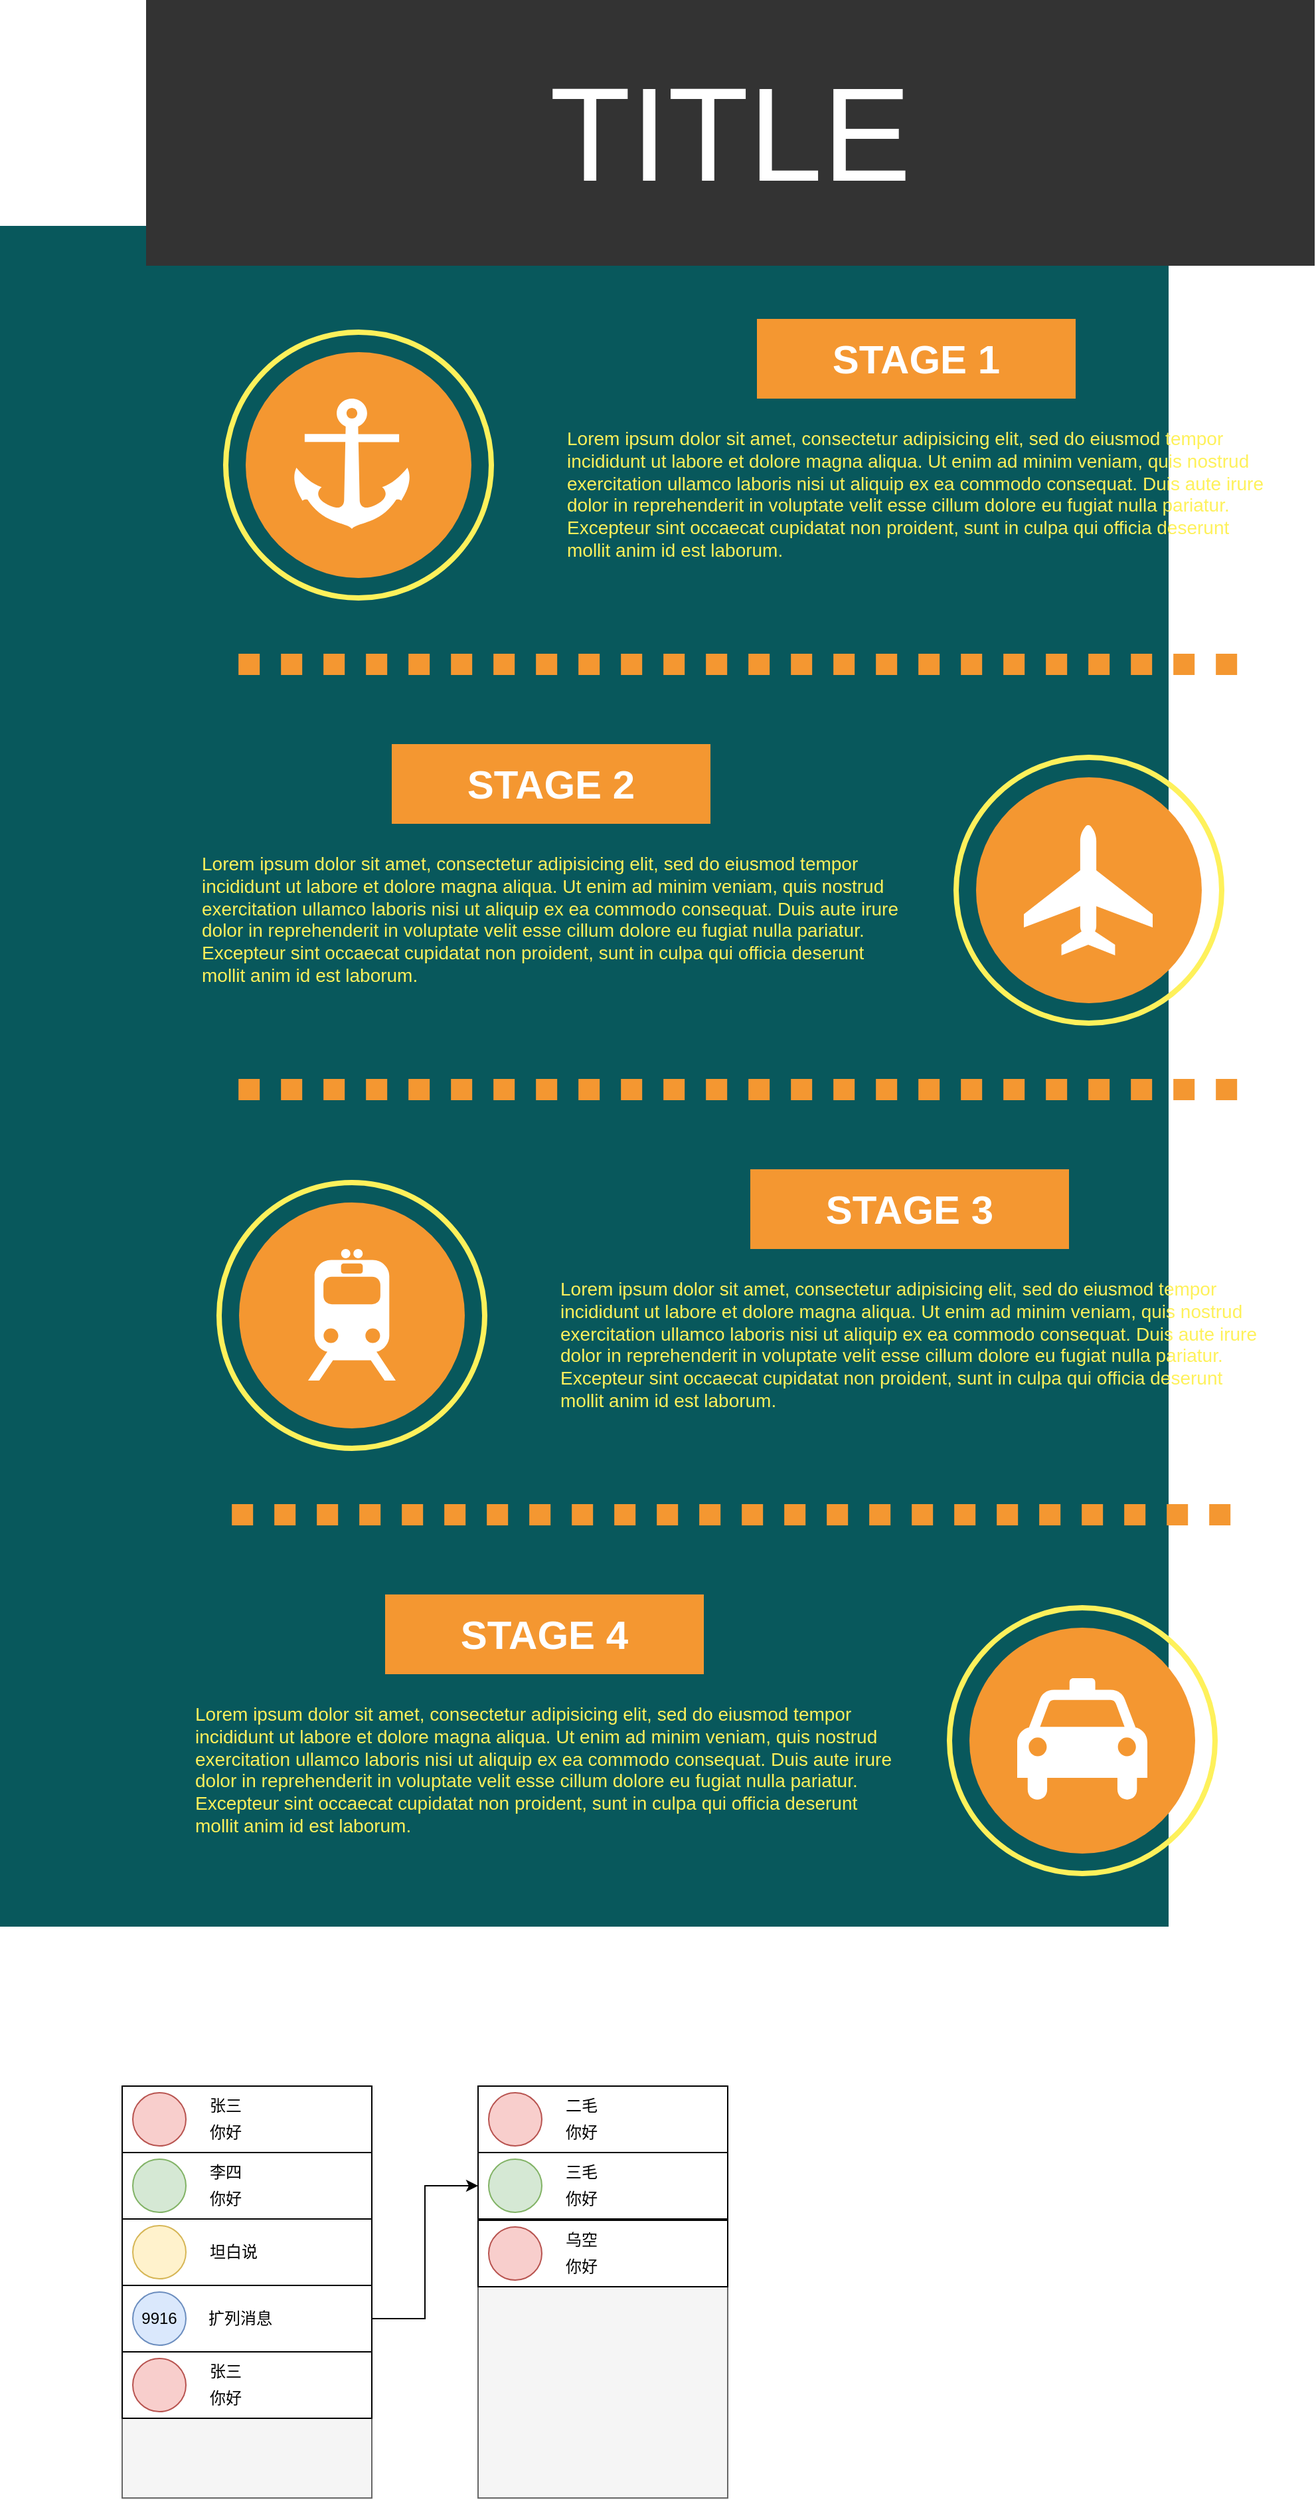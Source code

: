 <mxfile version="12.8.2" type="github">
  <diagram name="Page-1" id="5348f1db-0dfa-24cf-5d06-2057accb5106">
    <mxGraphModel dx="782" dy="388" grid="0" gridSize="10" guides="1" tooltips="1" connect="1" arrows="1" fold="1" page="1" pageScale="1.5" pageWidth="826" pageHeight="1169" background="#ffffff" math="0" shadow="0">
      <root>
        <mxCell id="0" style=";html=1;" />
        <mxCell id="1" style=";html=1;" parent="0" />
        <mxCell id="55dd390204d0f602-3" value="" style="whiteSpace=wrap;html=1;rounded=0;shadow=0;dashed=0;strokeColor=none;strokeWidth=4;fillColor=#08585C;gradientColor=none;fontFamily=Helvetica;fontSize=100;fontColor=#FFFFFF;align=center;" parent="1" vertex="1">
          <mxGeometry x="90" y="250" width="880" height="1280" as="geometry" />
        </mxCell>
        <mxCell id="55dd390204d0f602-1" value="TITLE" style="whiteSpace=wrap;html=1;rounded=0;shadow=0;dashed=0;strokeColor=none;strokeWidth=4;fillColor=#333333;gradientColor=none;fontFamily=Helvetica;fontSize=100;fontColor=#FFFFFF;align=center;" parent="1" vertex="1">
          <mxGeometry x="200" y="80" width="880" height="200" as="geometry" />
        </mxCell>
        <mxCell id="55dd390204d0f602-2" value="" style="ellipse;whiteSpace=wrap;html=1;rounded=0;shadow=0;dashed=0;strokeColor=#FEF15B;strokeWidth=4;fillColor=none;gradientColor=none;fontFamily=Helvetica;fontSize=100;fontColor=#FFFFFF;align=center;" parent="1" vertex="1">
          <mxGeometry x="260" y="330" width="200" height="200" as="geometry" />
        </mxCell>
        <mxCell id="55dd390204d0f602-4" value="" style="ellipse;whiteSpace=wrap;html=1;rounded=0;shadow=0;dashed=0;strokeColor=none;strokeWidth=4;fillColor=#F49731;gradientColor=none;fontFamily=Helvetica;fontSize=100;fontColor=#FFFFFF;align=center;" parent="1" vertex="1">
          <mxGeometry x="275" y="345" width="170" height="170" as="geometry" />
        </mxCell>
        <mxCell id="55dd390204d0f602-5" value="" style="endArrow=none;html=1;dashed=1;dashPattern=1 1;labelBackgroundColor=none;strokeColor=#F49731;fontFamily=Helvetica;fontSize=100;fontColor=#FFFFFF;strokeWidth=16;" parent="1" edge="1">
          <mxGeometry width="50" height="50" relative="1" as="geometry">
            <mxPoint x="269.588" y="580" as="sourcePoint" />
            <mxPoint x="1029" y="580" as="targetPoint" />
          </mxGeometry>
        </mxCell>
        <mxCell id="55dd390204d0f602-6" value="STAGE 1" style="whiteSpace=wrap;html=1;rounded=0;shadow=0;dashed=0;strokeColor=none;strokeWidth=4;fillColor=#F49731;gradientColor=none;fontFamily=Helvetica;fontSize=30;fontColor=#FFFFFF;align=center;fontStyle=1" parent="1" vertex="1">
          <mxGeometry x="660" y="320" width="240" height="60" as="geometry" />
        </mxCell>
        <mxCell id="55dd390204d0f602-8" value="Lorem ipsum dolor sit amet, consectetur adipisicing elit, sed do eiusmod tempor incididunt ut labore et dolore magna aliqua. Ut enim ad minim veniam, quis nostrud exercitation ullamco laboris nisi ut aliquip ex ea commodo consequat. Duis aute irure dolor in reprehenderit in voluptate velit esse cillum dolore eu fugiat nulla pariatur. Excepteur sint occaecat cupidatat non proident, sunt in culpa qui officia deserunt mollit anim id est laborum." style="text;spacingTop=-5;fillColor=#ffffff;whiteSpace=wrap;html=1;align=left;fontSize=14;fontFamily=Helvetica;fillColor=none;strokeColor=none;rounded=0;shadow=0;dashed=0;fontColor=#FEF15B;" parent="1" vertex="1">
          <mxGeometry x="515" y="400" width="535" height="130" as="geometry" />
        </mxCell>
        <mxCell id="55dd390204d0f602-9" value="" style="ellipse;whiteSpace=wrap;html=1;rounded=0;shadow=0;dashed=0;strokeColor=#FEF15B;strokeWidth=4;fillColor=none;gradientColor=none;fontFamily=Helvetica;fontSize=100;fontColor=#FFFFFF;align=center;" parent="1" vertex="1">
          <mxGeometry x="810" y="650" width="200" height="200" as="geometry" />
        </mxCell>
        <mxCell id="55dd390204d0f602-10" value="" style="ellipse;whiteSpace=wrap;html=1;rounded=0;shadow=0;dashed=0;strokeColor=none;strokeWidth=4;fillColor=#F49731;gradientColor=none;fontFamily=Helvetica;fontSize=100;fontColor=#FFFFFF;align=center;" parent="1" vertex="1">
          <mxGeometry x="825" y="665" width="170" height="170" as="geometry" />
        </mxCell>
        <mxCell id="55dd390204d0f602-11" value="" style="endArrow=none;html=1;dashed=1;dashPattern=1 1;labelBackgroundColor=none;strokeColor=#F49731;fontFamily=Helvetica;fontSize=100;fontColor=#FFFFFF;strokeWidth=16;" parent="1" edge="1">
          <mxGeometry width="50" height="50" relative="1" as="geometry">
            <mxPoint x="269.588" y="900" as="sourcePoint" />
            <mxPoint x="1029" y="900" as="targetPoint" />
          </mxGeometry>
        </mxCell>
        <mxCell id="55dd390204d0f602-12" value="STAGE 2" style="whiteSpace=wrap;html=1;rounded=0;shadow=0;dashed=0;strokeColor=none;strokeWidth=4;fillColor=#F49731;gradientColor=none;fontFamily=Helvetica;fontSize=30;fontColor=#FFFFFF;align=center;fontStyle=1" parent="1" vertex="1">
          <mxGeometry x="385" y="640" width="240" height="60" as="geometry" />
        </mxCell>
        <mxCell id="55dd390204d0f602-13" value="Lorem ipsum dolor sit amet, consectetur adipisicing elit, sed do eiusmod tempor incididunt ut labore et dolore magna aliqua. Ut enim ad minim veniam, quis nostrud exercitation ullamco laboris nisi ut aliquip ex ea commodo consequat. Duis aute irure dolor in reprehenderit in voluptate velit esse cillum dolore eu fugiat nulla pariatur. Excepteur sint occaecat cupidatat non proident, sunt in culpa qui officia deserunt mollit anim id est laborum." style="text;spacingTop=-5;fillColor=#ffffff;whiteSpace=wrap;html=1;align=left;fontSize=14;fontFamily=Helvetica;fillColor=none;strokeColor=none;rounded=0;shadow=0;dashed=0;fontColor=#FEF15B;" parent="1" vertex="1">
          <mxGeometry x="240" y="720" width="535" height="130" as="geometry" />
        </mxCell>
        <mxCell id="55dd390204d0f602-14" value="" style="ellipse;whiteSpace=wrap;html=1;rounded=0;shadow=0;dashed=0;strokeColor=#FEF15B;strokeWidth=4;fillColor=none;gradientColor=none;fontFamily=Helvetica;fontSize=100;fontColor=#FFFFFF;align=center;" parent="1" vertex="1">
          <mxGeometry x="255" y="970" width="200" height="200" as="geometry" />
        </mxCell>
        <mxCell id="55dd390204d0f602-15" value="" style="ellipse;whiteSpace=wrap;html=1;rounded=0;shadow=0;dashed=0;strokeColor=none;strokeWidth=4;fillColor=#F49731;gradientColor=none;fontFamily=Helvetica;fontSize=100;fontColor=#FFFFFF;align=center;" parent="1" vertex="1">
          <mxGeometry x="270" y="985" width="170" height="170" as="geometry" />
        </mxCell>
        <mxCell id="55dd390204d0f602-16" value="" style="endArrow=none;html=1;dashed=1;dashPattern=1 1;labelBackgroundColor=none;strokeColor=#F49731;fontFamily=Helvetica;fontSize=100;fontColor=#FFFFFF;strokeWidth=16;" parent="1" edge="1">
          <mxGeometry width="50" height="50" relative="1" as="geometry">
            <mxPoint x="264.588" y="1220.0" as="sourcePoint" />
            <mxPoint x="1024" y="1220.0" as="targetPoint" />
          </mxGeometry>
        </mxCell>
        <mxCell id="55dd390204d0f602-17" value="STAGE 3" style="whiteSpace=wrap;html=1;rounded=0;shadow=0;dashed=0;strokeColor=none;strokeWidth=4;fillColor=#F49731;gradientColor=none;fontFamily=Helvetica;fontSize=30;fontColor=#FFFFFF;align=center;fontStyle=1" parent="1" vertex="1">
          <mxGeometry x="655" y="960" width="240" height="60" as="geometry" />
        </mxCell>
        <mxCell id="55dd390204d0f602-18" value="Lorem ipsum dolor sit amet, consectetur adipisicing elit, sed do eiusmod tempor incididunt ut labore et dolore magna aliqua. Ut enim ad minim veniam, quis nostrud exercitation ullamco laboris nisi ut aliquip ex ea commodo consequat. Duis aute irure dolor in reprehenderit in voluptate velit esse cillum dolore eu fugiat nulla pariatur. Excepteur sint occaecat cupidatat non proident, sunt in culpa qui officia deserunt mollit anim id est laborum." style="text;spacingTop=-5;fillColor=#ffffff;whiteSpace=wrap;html=1;align=left;fontSize=14;fontFamily=Helvetica;fillColor=none;strokeColor=none;rounded=0;shadow=0;dashed=0;fontColor=#FEF15B;" parent="1" vertex="1">
          <mxGeometry x="510" y="1040" width="535" height="130" as="geometry" />
        </mxCell>
        <mxCell id="55dd390204d0f602-19" value="" style="ellipse;whiteSpace=wrap;html=1;rounded=0;shadow=0;dashed=0;strokeColor=#FEF15B;strokeWidth=4;fillColor=none;gradientColor=none;fontFamily=Helvetica;fontSize=100;fontColor=#FFFFFF;align=center;" parent="1" vertex="1">
          <mxGeometry x="805" y="1290" width="200" height="200" as="geometry" />
        </mxCell>
        <mxCell id="55dd390204d0f602-20" value="" style="ellipse;whiteSpace=wrap;html=1;rounded=0;shadow=0;dashed=0;strokeColor=none;strokeWidth=4;fillColor=#F49731;gradientColor=none;fontFamily=Helvetica;fontSize=100;fontColor=#FFFFFF;align=center;" parent="1" vertex="1">
          <mxGeometry x="820" y="1305" width="170" height="170" as="geometry" />
        </mxCell>
        <mxCell id="55dd390204d0f602-22" value="STAGE 4" style="whiteSpace=wrap;html=1;rounded=0;shadow=0;dashed=0;strokeColor=none;strokeWidth=4;fillColor=#F49731;gradientColor=none;fontFamily=Helvetica;fontSize=30;fontColor=#FFFFFF;align=center;fontStyle=1" parent="1" vertex="1">
          <mxGeometry x="380" y="1280" width="240" height="60" as="geometry" />
        </mxCell>
        <mxCell id="55dd390204d0f602-23" value="Lorem ipsum dolor sit amet, consectetur adipisicing elit, sed do eiusmod tempor incididunt ut labore et dolore magna aliqua. Ut enim ad minim veniam, quis nostrud exercitation ullamco laboris nisi ut aliquip ex ea commodo consequat. Duis aute irure dolor in reprehenderit in voluptate velit esse cillum dolore eu fugiat nulla pariatur. Excepteur sint occaecat cupidatat non proident, sunt in culpa qui officia deserunt mollit anim id est laborum." style="text;spacingTop=-5;fillColor=#ffffff;whiteSpace=wrap;html=1;align=left;fontSize=14;fontFamily=Helvetica;fillColor=none;strokeColor=none;rounded=0;shadow=0;dashed=0;fontColor=#FEF15B;" parent="1" vertex="1">
          <mxGeometry x="235" y="1360" width="535" height="130" as="geometry" />
        </mxCell>
        <mxCell id="55dd390204d0f602-24" value="" style="shape=mxgraph.signs.transportation.anchor_2;html=1;fillColor=#FFFFFF;strokeColor=none;verticalLabelPosition=bottom;verticalAlign=top;align=center;rounded=0;shadow=0;dashed=0;fontFamily=Helvetica;fontSize=14;fontColor=#FEF15B;" parent="1" vertex="1">
          <mxGeometry x="308" y="380" width="94" height="98" as="geometry" />
        </mxCell>
        <mxCell id="55dd390204d0f602-25" value="" style="shape=mxgraph.signs.transportation.airplane_3;html=1;fillColor=#FFFFFF;strokeColor=none;verticalLabelPosition=bottom;verticalAlign=top;align=center;rounded=0;shadow=0;dashed=0;fontFamily=Helvetica;fontSize=14;fontColor=#FEF15B;" parent="1" vertex="1">
          <mxGeometry x="861" y="701" width="97" height="98" as="geometry" />
        </mxCell>
        <mxCell id="55dd390204d0f602-26" value="" style="shape=mxgraph.signs.transportation.train_2;html=1;fillColor=#FFFFFF;strokeColor=none;verticalLabelPosition=bottom;verticalAlign=top;align=center;rounded=0;shadow=0;dashed=0;fontFamily=Helvetica;fontSize=14;fontColor=#FEF15B;" parent="1" vertex="1">
          <mxGeometry x="322" y="1020" width="66" height="99" as="geometry" />
        </mxCell>
        <mxCell id="55dd390204d0f602-27" value="" style="shape=mxgraph.signs.transportation.taxi;html=1;fillColor=#FFFFFF;strokeColor=none;verticalLabelPosition=bottom;verticalAlign=top;align=center;rounded=0;shadow=0;dashed=0;fontFamily=Helvetica;fontSize=14;fontColor=#FEF15B;" parent="1" vertex="1">
          <mxGeometry x="856" y="1343" width="98" height="94" as="geometry" />
        </mxCell>
        <mxCell id="Y0xqredO9Q3Y6XEq_Lwh-2" value="" style="rounded=0;whiteSpace=wrap;html=1;fillColor=#f5f5f5;strokeColor=#666666;fontColor=#333333;" vertex="1" parent="1">
          <mxGeometry x="182" y="1650" width="188" height="310" as="geometry" />
        </mxCell>
        <mxCell id="Y0xqredO9Q3Y6XEq_Lwh-7" value="" style="group" vertex="1" connectable="0" parent="1">
          <mxGeometry x="182" y="1650" width="188" height="50" as="geometry" />
        </mxCell>
        <mxCell id="Y0xqredO9Q3Y6XEq_Lwh-3" value="" style="rounded=0;whiteSpace=wrap;html=1;" vertex="1" parent="Y0xqredO9Q3Y6XEq_Lwh-7">
          <mxGeometry width="188" height="50" as="geometry" />
        </mxCell>
        <mxCell id="Y0xqredO9Q3Y6XEq_Lwh-4" value="" style="ellipse;whiteSpace=wrap;html=1;aspect=fixed;fillColor=#f8cecc;strokeColor=#b85450;" vertex="1" parent="Y0xqredO9Q3Y6XEq_Lwh-7">
          <mxGeometry x="8" y="5" width="40" height="40" as="geometry" />
        </mxCell>
        <mxCell id="Y0xqredO9Q3Y6XEq_Lwh-5" value="张三" style="text;html=1;strokeColor=none;fillColor=none;align=center;verticalAlign=middle;whiteSpace=wrap;rounded=0;" vertex="1" parent="Y0xqredO9Q3Y6XEq_Lwh-7">
          <mxGeometry x="58" y="5" width="40" height="20" as="geometry" />
        </mxCell>
        <mxCell id="Y0xqredO9Q3Y6XEq_Lwh-6" value="你好" style="text;html=1;strokeColor=none;fillColor=none;align=center;verticalAlign=middle;whiteSpace=wrap;rounded=0;" vertex="1" parent="Y0xqredO9Q3Y6XEq_Lwh-7">
          <mxGeometry x="58" y="25" width="40" height="20" as="geometry" />
        </mxCell>
        <mxCell id="Y0xqredO9Q3Y6XEq_Lwh-8" value="" style="group" vertex="1" connectable="0" parent="1">
          <mxGeometry x="182" y="1700" width="188" height="50" as="geometry" />
        </mxCell>
        <mxCell id="Y0xqredO9Q3Y6XEq_Lwh-9" value="" style="rounded=0;whiteSpace=wrap;html=1;" vertex="1" parent="Y0xqredO9Q3Y6XEq_Lwh-8">
          <mxGeometry width="188" height="50" as="geometry" />
        </mxCell>
        <mxCell id="Y0xqredO9Q3Y6XEq_Lwh-10" value="" style="ellipse;whiteSpace=wrap;html=1;aspect=fixed;fillColor=#d5e8d4;strokeColor=#82b366;" vertex="1" parent="Y0xqredO9Q3Y6XEq_Lwh-8">
          <mxGeometry x="8" y="5" width="40" height="40" as="geometry" />
        </mxCell>
        <mxCell id="Y0xqredO9Q3Y6XEq_Lwh-11" value="李四" style="text;html=1;strokeColor=none;fillColor=none;align=center;verticalAlign=middle;whiteSpace=wrap;rounded=0;" vertex="1" parent="Y0xqredO9Q3Y6XEq_Lwh-8">
          <mxGeometry x="58" y="5" width="40" height="20" as="geometry" />
        </mxCell>
        <mxCell id="Y0xqredO9Q3Y6XEq_Lwh-12" value="你好" style="text;html=1;strokeColor=none;fillColor=none;align=center;verticalAlign=middle;whiteSpace=wrap;rounded=0;" vertex="1" parent="Y0xqredO9Q3Y6XEq_Lwh-8">
          <mxGeometry x="58" y="25" width="40" height="20" as="geometry" />
        </mxCell>
        <mxCell id="Y0xqredO9Q3Y6XEq_Lwh-13" value="" style="group;fillColor=#fff2cc;strokeColor=#d6b656;" vertex="1" connectable="0" parent="1">
          <mxGeometry x="182" y="1750" width="188" height="50" as="geometry" />
        </mxCell>
        <mxCell id="Y0xqredO9Q3Y6XEq_Lwh-14" value="" style="rounded=0;whiteSpace=wrap;html=1;" vertex="1" parent="Y0xqredO9Q3Y6XEq_Lwh-13">
          <mxGeometry width="188" height="50" as="geometry" />
        </mxCell>
        <mxCell id="Y0xqredO9Q3Y6XEq_Lwh-15" value="" style="ellipse;whiteSpace=wrap;html=1;aspect=fixed;fillColor=#fff2cc;strokeColor=#d6b656;" vertex="1" parent="Y0xqredO9Q3Y6XEq_Lwh-13">
          <mxGeometry x="8" y="5" width="40" height="40" as="geometry" />
        </mxCell>
        <mxCell id="Y0xqredO9Q3Y6XEq_Lwh-16" value="坦白说" style="text;html=1;strokeColor=none;fillColor=none;align=center;verticalAlign=middle;whiteSpace=wrap;rounded=0;" vertex="1" parent="Y0xqredO9Q3Y6XEq_Lwh-13">
          <mxGeometry x="64" y="15" width="40" height="20" as="geometry" />
        </mxCell>
        <mxCell id="Y0xqredO9Q3Y6XEq_Lwh-18" value="" style="group" vertex="1" connectable="0" parent="1">
          <mxGeometry x="182" y="1800" width="188" height="50" as="geometry" />
        </mxCell>
        <mxCell id="Y0xqredO9Q3Y6XEq_Lwh-19" value="" style="rounded=0;whiteSpace=wrap;html=1;" vertex="1" parent="Y0xqredO9Q3Y6XEq_Lwh-18">
          <mxGeometry width="188" height="50" as="geometry" />
        </mxCell>
        <mxCell id="Y0xqredO9Q3Y6XEq_Lwh-20" value="9916" style="ellipse;whiteSpace=wrap;html=1;aspect=fixed;fillColor=#dae8fc;strokeColor=#6c8ebf;" vertex="1" parent="Y0xqredO9Q3Y6XEq_Lwh-18">
          <mxGeometry x="8" y="5" width="40" height="40" as="geometry" />
        </mxCell>
        <mxCell id="Y0xqredO9Q3Y6XEq_Lwh-21" value="扩列消息" style="text;html=1;strokeColor=none;fillColor=none;align=center;verticalAlign=middle;whiteSpace=wrap;rounded=0;" vertex="1" parent="Y0xqredO9Q3Y6XEq_Lwh-18">
          <mxGeometry x="63" y="15" width="52" height="20" as="geometry" />
        </mxCell>
        <mxCell id="Y0xqredO9Q3Y6XEq_Lwh-23" value="" style="group" vertex="1" connectable="0" parent="1">
          <mxGeometry x="182" y="1850" width="188" height="50" as="geometry" />
        </mxCell>
        <mxCell id="Y0xqredO9Q3Y6XEq_Lwh-24" value="" style="rounded=0;whiteSpace=wrap;html=1;" vertex="1" parent="Y0xqredO9Q3Y6XEq_Lwh-23">
          <mxGeometry width="188" height="50" as="geometry" />
        </mxCell>
        <mxCell id="Y0xqredO9Q3Y6XEq_Lwh-25" value="" style="ellipse;whiteSpace=wrap;html=1;aspect=fixed;fillColor=#f8cecc;strokeColor=#b85450;" vertex="1" parent="Y0xqredO9Q3Y6XEq_Lwh-23">
          <mxGeometry x="8" y="5" width="40" height="40" as="geometry" />
        </mxCell>
        <mxCell id="Y0xqredO9Q3Y6XEq_Lwh-26" value="张三" style="text;html=1;strokeColor=none;fillColor=none;align=center;verticalAlign=middle;whiteSpace=wrap;rounded=0;" vertex="1" parent="Y0xqredO9Q3Y6XEq_Lwh-23">
          <mxGeometry x="58" y="5" width="40" height="20" as="geometry" />
        </mxCell>
        <mxCell id="Y0xqredO9Q3Y6XEq_Lwh-27" value="你好" style="text;html=1;strokeColor=none;fillColor=none;align=center;verticalAlign=middle;whiteSpace=wrap;rounded=0;" vertex="1" parent="Y0xqredO9Q3Y6XEq_Lwh-23">
          <mxGeometry x="58" y="25" width="40" height="20" as="geometry" />
        </mxCell>
        <mxCell id="Y0xqredO9Q3Y6XEq_Lwh-30" value="" style="rounded=0;whiteSpace=wrap;html=1;fillColor=#f5f5f5;strokeColor=#666666;fontColor=#333333;" vertex="1" parent="1">
          <mxGeometry x="450" y="1650" width="188" height="310" as="geometry" />
        </mxCell>
        <mxCell id="Y0xqredO9Q3Y6XEq_Lwh-31" value="" style="group" vertex="1" connectable="0" parent="1">
          <mxGeometry x="450" y="1650" width="188" height="50" as="geometry" />
        </mxCell>
        <mxCell id="Y0xqredO9Q3Y6XEq_Lwh-32" value="" style="rounded=0;whiteSpace=wrap;html=1;" vertex="1" parent="Y0xqredO9Q3Y6XEq_Lwh-31">
          <mxGeometry width="188" height="50" as="geometry" />
        </mxCell>
        <mxCell id="Y0xqredO9Q3Y6XEq_Lwh-33" value="" style="ellipse;whiteSpace=wrap;html=1;aspect=fixed;fillColor=#f8cecc;strokeColor=#b85450;" vertex="1" parent="Y0xqredO9Q3Y6XEq_Lwh-31">
          <mxGeometry x="8" y="5" width="40" height="40" as="geometry" />
        </mxCell>
        <mxCell id="Y0xqredO9Q3Y6XEq_Lwh-34" value="二毛" style="text;html=1;strokeColor=none;fillColor=none;align=center;verticalAlign=middle;whiteSpace=wrap;rounded=0;" vertex="1" parent="Y0xqredO9Q3Y6XEq_Lwh-31">
          <mxGeometry x="58" y="5" width="40" height="20" as="geometry" />
        </mxCell>
        <mxCell id="Y0xqredO9Q3Y6XEq_Lwh-35" value="你好" style="text;html=1;strokeColor=none;fillColor=none;align=center;verticalAlign=middle;whiteSpace=wrap;rounded=0;" vertex="1" parent="Y0xqredO9Q3Y6XEq_Lwh-31">
          <mxGeometry x="58" y="25" width="40" height="20" as="geometry" />
        </mxCell>
        <mxCell id="Y0xqredO9Q3Y6XEq_Lwh-36" value="" style="group" vertex="1" connectable="0" parent="1">
          <mxGeometry x="450" y="1700" width="188" height="50" as="geometry" />
        </mxCell>
        <mxCell id="Y0xqredO9Q3Y6XEq_Lwh-37" value="" style="rounded=0;whiteSpace=wrap;html=1;" vertex="1" parent="Y0xqredO9Q3Y6XEq_Lwh-36">
          <mxGeometry width="188" height="50" as="geometry" />
        </mxCell>
        <mxCell id="Y0xqredO9Q3Y6XEq_Lwh-38" value="" style="ellipse;whiteSpace=wrap;html=1;aspect=fixed;fillColor=#d5e8d4;strokeColor=#82b366;" vertex="1" parent="Y0xqredO9Q3Y6XEq_Lwh-36">
          <mxGeometry x="8" y="5" width="40" height="40" as="geometry" />
        </mxCell>
        <mxCell id="Y0xqredO9Q3Y6XEq_Lwh-39" value="三毛" style="text;html=1;strokeColor=none;fillColor=none;align=center;verticalAlign=middle;whiteSpace=wrap;rounded=0;" vertex="1" parent="Y0xqredO9Q3Y6XEq_Lwh-36">
          <mxGeometry x="58" y="5" width="40" height="20" as="geometry" />
        </mxCell>
        <mxCell id="Y0xqredO9Q3Y6XEq_Lwh-40" value="你好" style="text;html=1;strokeColor=none;fillColor=none;align=center;verticalAlign=middle;whiteSpace=wrap;rounded=0;" vertex="1" parent="Y0xqredO9Q3Y6XEq_Lwh-36">
          <mxGeometry x="58" y="25" width="40" height="20" as="geometry" />
        </mxCell>
        <mxCell id="Y0xqredO9Q3Y6XEq_Lwh-49" value="" style="group" vertex="1" connectable="0" parent="1">
          <mxGeometry x="450" y="1751" width="188" height="50" as="geometry" />
        </mxCell>
        <mxCell id="Y0xqredO9Q3Y6XEq_Lwh-50" value="" style="rounded=0;whiteSpace=wrap;html=1;" vertex="1" parent="Y0xqredO9Q3Y6XEq_Lwh-49">
          <mxGeometry width="188" height="50" as="geometry" />
        </mxCell>
        <mxCell id="Y0xqredO9Q3Y6XEq_Lwh-51" value="" style="ellipse;whiteSpace=wrap;html=1;aspect=fixed;fillColor=#f8cecc;strokeColor=#b85450;" vertex="1" parent="Y0xqredO9Q3Y6XEq_Lwh-49">
          <mxGeometry x="8" y="5" width="40" height="40" as="geometry" />
        </mxCell>
        <mxCell id="Y0xqredO9Q3Y6XEq_Lwh-52" value="乌空" style="text;html=1;strokeColor=none;fillColor=none;align=center;verticalAlign=middle;whiteSpace=wrap;rounded=0;" vertex="1" parent="Y0xqredO9Q3Y6XEq_Lwh-49">
          <mxGeometry x="58" y="5" width="40" height="20" as="geometry" />
        </mxCell>
        <mxCell id="Y0xqredO9Q3Y6XEq_Lwh-53" value="你好" style="text;html=1;strokeColor=none;fillColor=none;align=center;verticalAlign=middle;whiteSpace=wrap;rounded=0;" vertex="1" parent="Y0xqredO9Q3Y6XEq_Lwh-49">
          <mxGeometry x="58" y="25" width="40" height="20" as="geometry" />
        </mxCell>
        <mxCell id="Y0xqredO9Q3Y6XEq_Lwh-54" style="edgeStyle=orthogonalEdgeStyle;rounded=0;orthogonalLoop=1;jettySize=auto;html=1;entryX=0;entryY=0.5;entryDx=0;entryDy=0;" edge="1" parent="1" source="Y0xqredO9Q3Y6XEq_Lwh-19" target="Y0xqredO9Q3Y6XEq_Lwh-37">
          <mxGeometry relative="1" as="geometry" />
        </mxCell>
      </root>
    </mxGraphModel>
  </diagram>
</mxfile>
